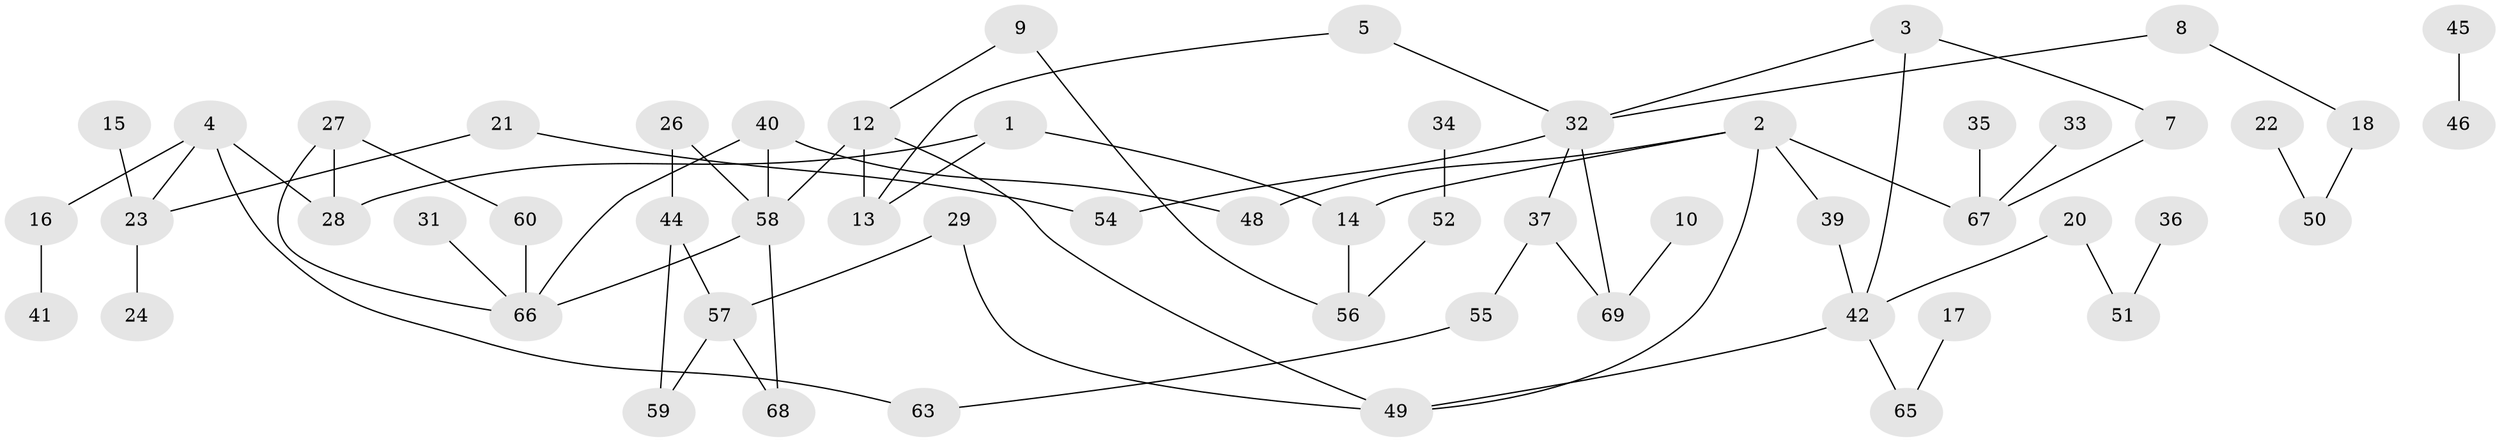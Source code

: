 // original degree distribution, {1: 0.3163265306122449, 3: 0.1836734693877551, 5: 0.02040816326530612, 4: 0.09183673469387756, 2: 0.25510204081632654, 0: 0.10204081632653061, 7: 0.01020408163265306, 6: 0.02040816326530612}
// Generated by graph-tools (version 1.1) at 2025/35/03/04/25 23:35:43]
// undirected, 57 vertices, 70 edges
graph export_dot {
  node [color=gray90,style=filled];
  1;
  2;
  3;
  4;
  5;
  7;
  8;
  9;
  10;
  12;
  13;
  14;
  15;
  16;
  17;
  18;
  20;
  21;
  22;
  23;
  24;
  26;
  27;
  28;
  29;
  31;
  32;
  33;
  34;
  35;
  36;
  37;
  39;
  40;
  41;
  42;
  44;
  45;
  46;
  48;
  49;
  50;
  51;
  52;
  54;
  55;
  56;
  57;
  58;
  59;
  60;
  63;
  65;
  66;
  67;
  68;
  69;
  1 -- 13 [weight=1.0];
  1 -- 14 [weight=1.0];
  1 -- 28 [weight=1.0];
  2 -- 14 [weight=1.0];
  2 -- 39 [weight=1.0];
  2 -- 48 [weight=1.0];
  2 -- 49 [weight=1.0];
  2 -- 67 [weight=1.0];
  3 -- 7 [weight=1.0];
  3 -- 32 [weight=1.0];
  3 -- 42 [weight=1.0];
  4 -- 16 [weight=1.0];
  4 -- 23 [weight=1.0];
  4 -- 28 [weight=1.0];
  4 -- 63 [weight=1.0];
  5 -- 13 [weight=1.0];
  5 -- 32 [weight=1.0];
  7 -- 67 [weight=1.0];
  8 -- 18 [weight=1.0];
  8 -- 32 [weight=1.0];
  9 -- 12 [weight=1.0];
  9 -- 56 [weight=1.0];
  10 -- 69 [weight=1.0];
  12 -- 13 [weight=1.0];
  12 -- 49 [weight=1.0];
  12 -- 58 [weight=2.0];
  14 -- 56 [weight=1.0];
  15 -- 23 [weight=1.0];
  16 -- 41 [weight=1.0];
  17 -- 65 [weight=1.0];
  18 -- 50 [weight=1.0];
  20 -- 42 [weight=1.0];
  20 -- 51 [weight=1.0];
  21 -- 23 [weight=1.0];
  21 -- 54 [weight=1.0];
  22 -- 50 [weight=1.0];
  23 -- 24 [weight=1.0];
  26 -- 44 [weight=1.0];
  26 -- 58 [weight=1.0];
  27 -- 28 [weight=1.0];
  27 -- 60 [weight=1.0];
  27 -- 66 [weight=1.0];
  29 -- 49 [weight=1.0];
  29 -- 57 [weight=1.0];
  31 -- 66 [weight=1.0];
  32 -- 37 [weight=1.0];
  32 -- 54 [weight=1.0];
  32 -- 69 [weight=1.0];
  33 -- 67 [weight=1.0];
  34 -- 52 [weight=1.0];
  35 -- 67 [weight=1.0];
  36 -- 51 [weight=1.0];
  37 -- 55 [weight=1.0];
  37 -- 69 [weight=1.0];
  39 -- 42 [weight=1.0];
  40 -- 48 [weight=1.0];
  40 -- 58 [weight=1.0];
  40 -- 66 [weight=1.0];
  42 -- 49 [weight=1.0];
  42 -- 65 [weight=1.0];
  44 -- 57 [weight=1.0];
  44 -- 59 [weight=1.0];
  45 -- 46 [weight=1.0];
  52 -- 56 [weight=1.0];
  55 -- 63 [weight=1.0];
  57 -- 59 [weight=1.0];
  57 -- 68 [weight=1.0];
  58 -- 66 [weight=1.0];
  58 -- 68 [weight=1.0];
  60 -- 66 [weight=1.0];
}

